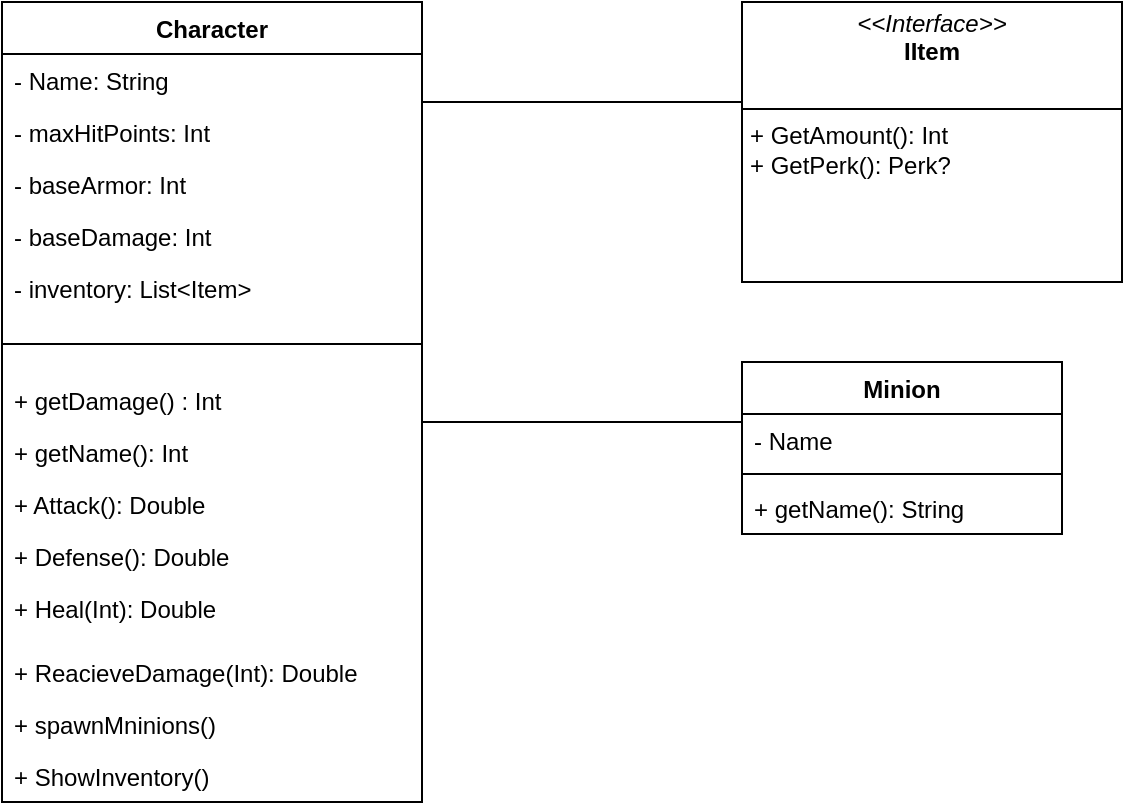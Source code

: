 <mxfile version="24.7.17">
  <diagram name="Página-1" id="NsX0gRdgR6K3-TEu4aH1">
    <mxGraphModel dx="1050" dy="522" grid="1" gridSize="10" guides="1" tooltips="1" connect="1" arrows="1" fold="1" page="1" pageScale="1" pageWidth="827" pageHeight="1169" math="0" shadow="0">
      <root>
        <mxCell id="0" />
        <mxCell id="1" parent="0" />
        <mxCell id="lfjZjm3ijGpFgjPeOCHI-7" value="Character" style="swimlane;fontStyle=1;align=center;verticalAlign=top;childLayout=stackLayout;horizontal=1;startSize=26;horizontalStack=0;resizeParent=1;resizeParentMax=0;resizeLast=0;collapsible=1;marginBottom=0;whiteSpace=wrap;html=1;" vertex="1" parent="1">
          <mxGeometry x="40" y="40" width="210" height="400" as="geometry" />
        </mxCell>
        <mxCell id="lfjZjm3ijGpFgjPeOCHI-8" value="- Name: String" style="text;strokeColor=none;fillColor=none;align=left;verticalAlign=top;spacingLeft=4;spacingRight=4;overflow=hidden;rotatable=0;points=[[0,0.5],[1,0.5]];portConstraint=eastwest;whiteSpace=wrap;html=1;" vertex="1" parent="lfjZjm3ijGpFgjPeOCHI-7">
          <mxGeometry y="26" width="210" height="26" as="geometry" />
        </mxCell>
        <mxCell id="lfjZjm3ijGpFgjPeOCHI-11" value="- maxHitPoints: Int" style="text;strokeColor=none;fillColor=none;align=left;verticalAlign=top;spacingLeft=4;spacingRight=4;overflow=hidden;rotatable=0;points=[[0,0.5],[1,0.5]];portConstraint=eastwest;whiteSpace=wrap;html=1;" vertex="1" parent="lfjZjm3ijGpFgjPeOCHI-7">
          <mxGeometry y="52" width="210" height="26" as="geometry" />
        </mxCell>
        <mxCell id="lfjZjm3ijGpFgjPeOCHI-13" value="- baseArmor: Int" style="text;strokeColor=none;fillColor=none;align=left;verticalAlign=top;spacingLeft=4;spacingRight=4;overflow=hidden;rotatable=0;points=[[0,0.5],[1,0.5]];portConstraint=eastwest;whiteSpace=wrap;html=1;" vertex="1" parent="lfjZjm3ijGpFgjPeOCHI-7">
          <mxGeometry y="78" width="210" height="26" as="geometry" />
        </mxCell>
        <mxCell id="lfjZjm3ijGpFgjPeOCHI-12" value="- baseDamage: Int" style="text;strokeColor=none;fillColor=none;align=left;verticalAlign=top;spacingLeft=4;spacingRight=4;overflow=hidden;rotatable=0;points=[[0,0.5],[1,0.5]];portConstraint=eastwest;whiteSpace=wrap;html=1;" vertex="1" parent="lfjZjm3ijGpFgjPeOCHI-7">
          <mxGeometry y="104" width="210" height="26" as="geometry" />
        </mxCell>
        <mxCell id="lfjZjm3ijGpFgjPeOCHI-20" value="- inventory: List&amp;lt;Item&amp;gt;" style="text;strokeColor=none;fillColor=none;align=left;verticalAlign=top;spacingLeft=4;spacingRight=4;overflow=hidden;rotatable=0;points=[[0,0.5],[1,0.5]];portConstraint=eastwest;whiteSpace=wrap;html=1;" vertex="1" parent="lfjZjm3ijGpFgjPeOCHI-7">
          <mxGeometry y="130" width="210" height="26" as="geometry" />
        </mxCell>
        <mxCell id="lfjZjm3ijGpFgjPeOCHI-9" value="" style="line;strokeWidth=1;fillColor=none;align=left;verticalAlign=middle;spacingTop=-1;spacingLeft=3;spacingRight=3;rotatable=0;labelPosition=right;points=[];portConstraint=eastwest;strokeColor=inherit;" vertex="1" parent="lfjZjm3ijGpFgjPeOCHI-7">
          <mxGeometry y="156" width="210" height="30" as="geometry" />
        </mxCell>
        <mxCell id="lfjZjm3ijGpFgjPeOCHI-10" value="+ getDamage() : Int" style="text;strokeColor=none;fillColor=none;align=left;verticalAlign=top;spacingLeft=4;spacingRight=4;overflow=hidden;rotatable=0;points=[[0,0.5],[1,0.5]];portConstraint=eastwest;whiteSpace=wrap;html=1;" vertex="1" parent="lfjZjm3ijGpFgjPeOCHI-7">
          <mxGeometry y="186" width="210" height="26" as="geometry" />
        </mxCell>
        <mxCell id="lfjZjm3ijGpFgjPeOCHI-14" value="+ getName(): Int" style="text;strokeColor=none;fillColor=none;align=left;verticalAlign=top;spacingLeft=4;spacingRight=4;overflow=hidden;rotatable=0;points=[[0,0.5],[1,0.5]];portConstraint=eastwest;whiteSpace=wrap;html=1;" vertex="1" parent="lfjZjm3ijGpFgjPeOCHI-7">
          <mxGeometry y="212" width="210" height="26" as="geometry" />
        </mxCell>
        <mxCell id="lfjZjm3ijGpFgjPeOCHI-16" value="+ Attack(): Double" style="text;strokeColor=none;fillColor=none;align=left;verticalAlign=top;spacingLeft=4;spacingRight=4;overflow=hidden;rotatable=0;points=[[0,0.5],[1,0.5]];portConstraint=eastwest;whiteSpace=wrap;html=1;" vertex="1" parent="lfjZjm3ijGpFgjPeOCHI-7">
          <mxGeometry y="238" width="210" height="26" as="geometry" />
        </mxCell>
        <mxCell id="lfjZjm3ijGpFgjPeOCHI-15" value="+ Defense(): Double" style="text;strokeColor=none;fillColor=none;align=left;verticalAlign=top;spacingLeft=4;spacingRight=4;overflow=hidden;rotatable=0;points=[[0,0.5],[1,0.5]];portConstraint=eastwest;whiteSpace=wrap;html=1;" vertex="1" parent="lfjZjm3ijGpFgjPeOCHI-7">
          <mxGeometry y="264" width="210" height="26" as="geometry" />
        </mxCell>
        <mxCell id="lfjZjm3ijGpFgjPeOCHI-17" value="+ Heal(Int): Double" style="text;strokeColor=none;fillColor=none;align=left;verticalAlign=top;spacingLeft=4;spacingRight=4;overflow=hidden;rotatable=0;points=[[0,0.5],[1,0.5]];portConstraint=eastwest;whiteSpace=wrap;html=1;" vertex="1" parent="lfjZjm3ijGpFgjPeOCHI-7">
          <mxGeometry y="290" width="210" height="32" as="geometry" />
        </mxCell>
        <mxCell id="lfjZjm3ijGpFgjPeOCHI-18" value="+ ReacieveDamage(Int): Double" style="text;strokeColor=none;fillColor=none;align=left;verticalAlign=top;spacingLeft=4;spacingRight=4;overflow=hidden;rotatable=0;points=[[0,0.5],[1,0.5]];portConstraint=eastwest;whiteSpace=wrap;html=1;" vertex="1" parent="lfjZjm3ijGpFgjPeOCHI-7">
          <mxGeometry y="322" width="210" height="26" as="geometry" />
        </mxCell>
        <mxCell id="lfjZjm3ijGpFgjPeOCHI-38" value="+ spawnMninions()" style="text;strokeColor=none;fillColor=none;align=left;verticalAlign=top;spacingLeft=4;spacingRight=4;overflow=hidden;rotatable=0;points=[[0,0.5],[1,0.5]];portConstraint=eastwest;whiteSpace=wrap;html=1;" vertex="1" parent="lfjZjm3ijGpFgjPeOCHI-7">
          <mxGeometry y="348" width="210" height="26" as="geometry" />
        </mxCell>
        <mxCell id="lfjZjm3ijGpFgjPeOCHI-19" value="+ ShowInventory()" style="text;strokeColor=none;fillColor=none;align=left;verticalAlign=top;spacingLeft=4;spacingRight=4;overflow=hidden;rotatable=0;points=[[0,0.5],[1,0.5]];portConstraint=eastwest;whiteSpace=wrap;html=1;" vertex="1" parent="lfjZjm3ijGpFgjPeOCHI-7">
          <mxGeometry y="374" width="210" height="26" as="geometry" />
        </mxCell>
        <mxCell id="lfjZjm3ijGpFgjPeOCHI-25" value="&lt;p style=&quot;margin:0px;margin-top:4px;text-align:center;&quot;&gt;&lt;i&gt;&amp;lt;&amp;lt;Interface&amp;gt;&amp;gt;&lt;/i&gt;&lt;br&gt;&lt;b&gt;IItem&lt;/b&gt;&lt;/p&gt;&lt;p style=&quot;margin:0px;margin-left:4px;&quot;&gt;&lt;br&gt;&lt;/p&gt;&lt;hr size=&quot;1&quot; style=&quot;border-style:solid;&quot;&gt;&lt;p style=&quot;margin:0px;margin-left:4px;&quot;&gt;+ GetAmount(): Int&lt;br&gt;+ GetPerk(): Perk?&lt;/p&gt;" style="verticalAlign=top;align=left;overflow=fill;html=1;whiteSpace=wrap;" vertex="1" parent="1">
          <mxGeometry x="410" y="40" width="190" height="140" as="geometry" />
        </mxCell>
        <mxCell id="lfjZjm3ijGpFgjPeOCHI-26" value="" style="endArrow=none;html=1;edgeStyle=orthogonalEdgeStyle;rounded=0;" edge="1" parent="1">
          <mxGeometry relative="1" as="geometry">
            <mxPoint x="250" y="90" as="sourcePoint" />
            <mxPoint x="410" y="90" as="targetPoint" />
          </mxGeometry>
        </mxCell>
        <mxCell id="lfjZjm3ijGpFgjPeOCHI-29" value="Minion" style="swimlane;fontStyle=1;align=center;verticalAlign=top;childLayout=stackLayout;horizontal=1;startSize=26;horizontalStack=0;resizeParent=1;resizeParentMax=0;resizeLast=0;collapsible=1;marginBottom=0;whiteSpace=wrap;html=1;" vertex="1" parent="1">
          <mxGeometry x="410" y="220" width="160" height="86" as="geometry" />
        </mxCell>
        <mxCell id="lfjZjm3ijGpFgjPeOCHI-30" value="- Name" style="text;strokeColor=none;fillColor=none;align=left;verticalAlign=top;spacingLeft=4;spacingRight=4;overflow=hidden;rotatable=0;points=[[0,0.5],[1,0.5]];portConstraint=eastwest;whiteSpace=wrap;html=1;" vertex="1" parent="lfjZjm3ijGpFgjPeOCHI-29">
          <mxGeometry y="26" width="160" height="26" as="geometry" />
        </mxCell>
        <mxCell id="lfjZjm3ijGpFgjPeOCHI-31" value="" style="line;strokeWidth=1;fillColor=none;align=left;verticalAlign=middle;spacingTop=-1;spacingLeft=3;spacingRight=3;rotatable=0;labelPosition=right;points=[];portConstraint=eastwest;strokeColor=inherit;" vertex="1" parent="lfjZjm3ijGpFgjPeOCHI-29">
          <mxGeometry y="52" width="160" height="8" as="geometry" />
        </mxCell>
        <mxCell id="lfjZjm3ijGpFgjPeOCHI-32" value="+ getName(): String" style="text;strokeColor=none;fillColor=none;align=left;verticalAlign=top;spacingLeft=4;spacingRight=4;overflow=hidden;rotatable=0;points=[[0,0.5],[1,0.5]];portConstraint=eastwest;whiteSpace=wrap;html=1;" vertex="1" parent="lfjZjm3ijGpFgjPeOCHI-29">
          <mxGeometry y="60" width="160" height="26" as="geometry" />
        </mxCell>
        <mxCell id="lfjZjm3ijGpFgjPeOCHI-42" value="" style="endArrow=none;html=1;edgeStyle=orthogonalEdgeStyle;rounded=0;" edge="1" parent="1">
          <mxGeometry relative="1" as="geometry">
            <mxPoint x="250" y="250" as="sourcePoint" />
            <mxPoint x="410" y="250" as="targetPoint" />
          </mxGeometry>
        </mxCell>
      </root>
    </mxGraphModel>
  </diagram>
</mxfile>

